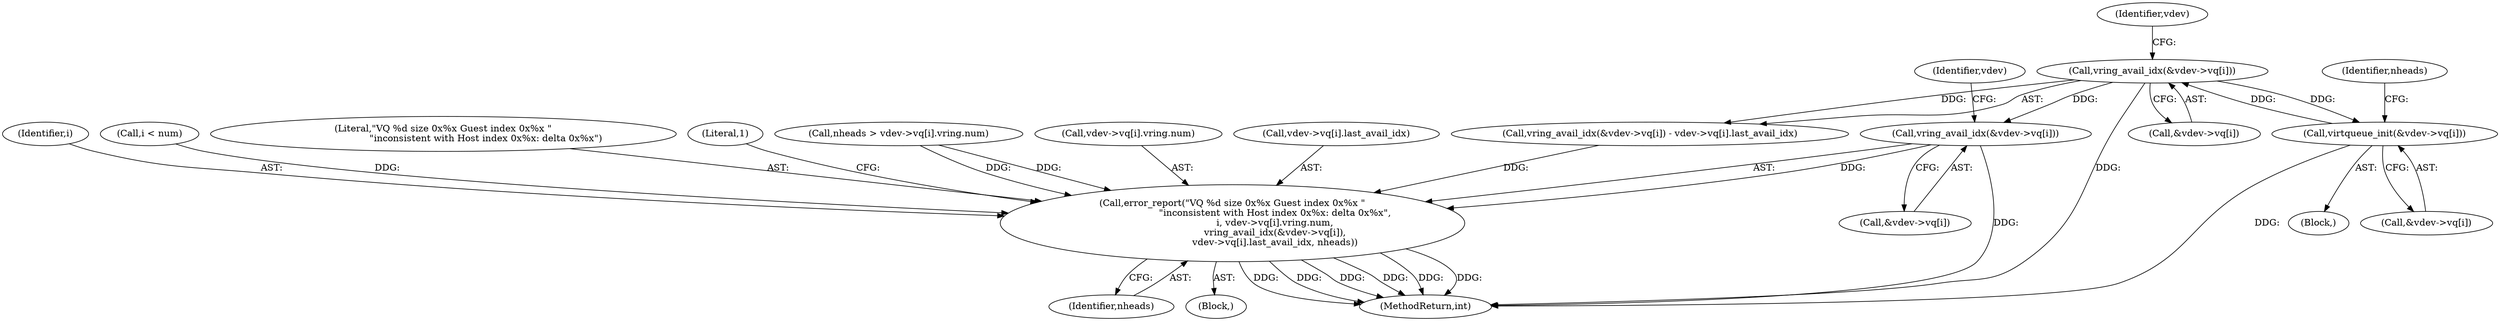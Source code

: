 digraph "0_qemu_a890a2f9137ac3cf5b607649e66a6f3a5512d8dc@array" {
"1000352" [label="(Call,vring_avail_idx(&vdev->vq[i]))"];
"1000313" [label="(Call,vring_avail_idx(&vdev->vq[i]))"];
"1000303" [label="(Call,virtqueue_init(&vdev->vq[i]))"];
"1000340" [label="(Call,error_report(\"VQ %d size 0x%x Guest index 0x%x \"\n                             \"inconsistent with Host index 0x%x: delta 0x%x\",\n                             i, vdev->vq[i].vring.num,\n                             vring_avail_idx(&vdev->vq[i]),\n                             vdev->vq[i].last_avail_idx, nheads))"];
"1000301" [label="(Block,)"];
"1000343" [label="(Call,vdev->vq[i].vring.num)"];
"1000359" [label="(Call,vdev->vq[i].last_avail_idx)"];
"1000342" [label="(Identifier,i)"];
"1000311" [label="(Identifier,nheads)"];
"1000303" [label="(Call,virtqueue_init(&vdev->vq[i]))"];
"1000340" [label="(Call,error_report(\"VQ %d size 0x%x Guest index 0x%x \"\n                             \"inconsistent with Host index 0x%x: delta 0x%x\",\n                             i, vdev->vq[i].vring.num,\n                             vring_avail_idx(&vdev->vq[i]),\n                             vdev->vq[i].last_avail_idx, nheads))"];
"1000353" [label="(Call,&vdev->vq[i])"];
"1000366" [label="(Identifier,nheads)"];
"1000339" [label="(Block,)"];
"1000220" [label="(Call,i < num)"];
"1000323" [label="(Identifier,vdev)"];
"1000304" [label="(Call,&vdev->vq[i])"];
"1000314" [label="(Call,&vdev->vq[i])"];
"1000415" [label="(MethodReturn,int)"];
"1000312" [label="(Call,vring_avail_idx(&vdev->vq[i]) - vdev->vq[i].last_avail_idx)"];
"1000341" [label="(Literal,\"VQ %d size 0x%x Guest index 0x%x \"\n                             \"inconsistent with Host index 0x%x: delta 0x%x\")"];
"1000313" [label="(Call,vring_avail_idx(&vdev->vq[i]))"];
"1000369" [label="(Literal,1)"];
"1000352" [label="(Call,vring_avail_idx(&vdev->vq[i]))"];
"1000362" [label="(Identifier,vdev)"];
"1000328" [label="(Call,nheads > vdev->vq[i].vring.num)"];
"1000352" -> "1000340"  [label="AST: "];
"1000352" -> "1000353"  [label="CFG: "];
"1000353" -> "1000352"  [label="AST: "];
"1000362" -> "1000352"  [label="CFG: "];
"1000352" -> "1000415"  [label="DDG: "];
"1000352" -> "1000340"  [label="DDG: "];
"1000313" -> "1000352"  [label="DDG: "];
"1000313" -> "1000312"  [label="AST: "];
"1000313" -> "1000314"  [label="CFG: "];
"1000314" -> "1000313"  [label="AST: "];
"1000323" -> "1000313"  [label="CFG: "];
"1000313" -> "1000415"  [label="DDG: "];
"1000313" -> "1000303"  [label="DDG: "];
"1000313" -> "1000312"  [label="DDG: "];
"1000303" -> "1000313"  [label="DDG: "];
"1000303" -> "1000301"  [label="AST: "];
"1000303" -> "1000304"  [label="CFG: "];
"1000304" -> "1000303"  [label="AST: "];
"1000311" -> "1000303"  [label="CFG: "];
"1000303" -> "1000415"  [label="DDG: "];
"1000340" -> "1000339"  [label="AST: "];
"1000340" -> "1000366"  [label="CFG: "];
"1000341" -> "1000340"  [label="AST: "];
"1000342" -> "1000340"  [label="AST: "];
"1000343" -> "1000340"  [label="AST: "];
"1000359" -> "1000340"  [label="AST: "];
"1000366" -> "1000340"  [label="AST: "];
"1000369" -> "1000340"  [label="CFG: "];
"1000340" -> "1000415"  [label="DDG: "];
"1000340" -> "1000415"  [label="DDG: "];
"1000340" -> "1000415"  [label="DDG: "];
"1000340" -> "1000415"  [label="DDG: "];
"1000340" -> "1000415"  [label="DDG: "];
"1000340" -> "1000415"  [label="DDG: "];
"1000220" -> "1000340"  [label="DDG: "];
"1000328" -> "1000340"  [label="DDG: "];
"1000328" -> "1000340"  [label="DDG: "];
"1000312" -> "1000340"  [label="DDG: "];
}
